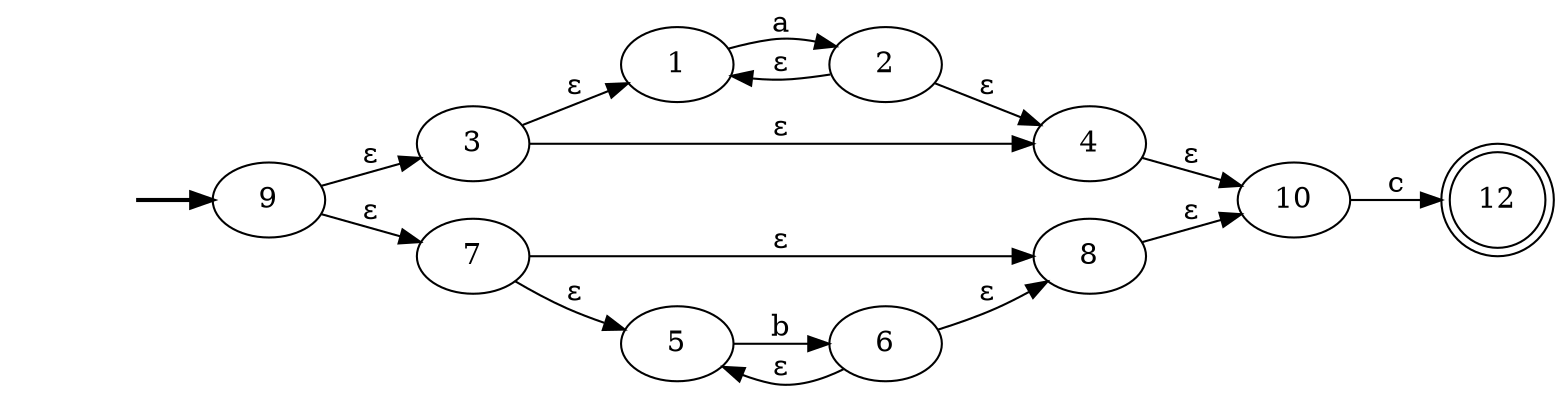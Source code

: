 digraph AFNTest3 {
	graph [rankdir=LR]
	fake [style=invisible]
	fake -> 9 [style=bold]
	9 [root=true]
	3
	9 -> 3 [label="ε"]
	7
	9 -> 7 [label="ε"]
	3
	1
	3 -> 1 [label="ε"]
	4
	3 -> 4 [label="ε"]
	7
	8
	7 -> 8 [label="ε"]
	5
	7 -> 5 [label="ε"]
	1
	2
	1 -> 2 [label=a]
	4
	10
	4 -> 10 [label="ε"]
	8
	8 -> 10 [label="ε"]
	5
	6
	5 -> 6 [label=b]
	2
	2 -> 1 [label="ε"]
	2 -> 4 [label="ε"]
	10
	12 [shape=doublecircle]
	10 -> 12 [label=c]
	6
	6 -> 8 [label="ε"]
	6 -> 5 [label="ε"]
	12 [shape=doublecircle]
}
